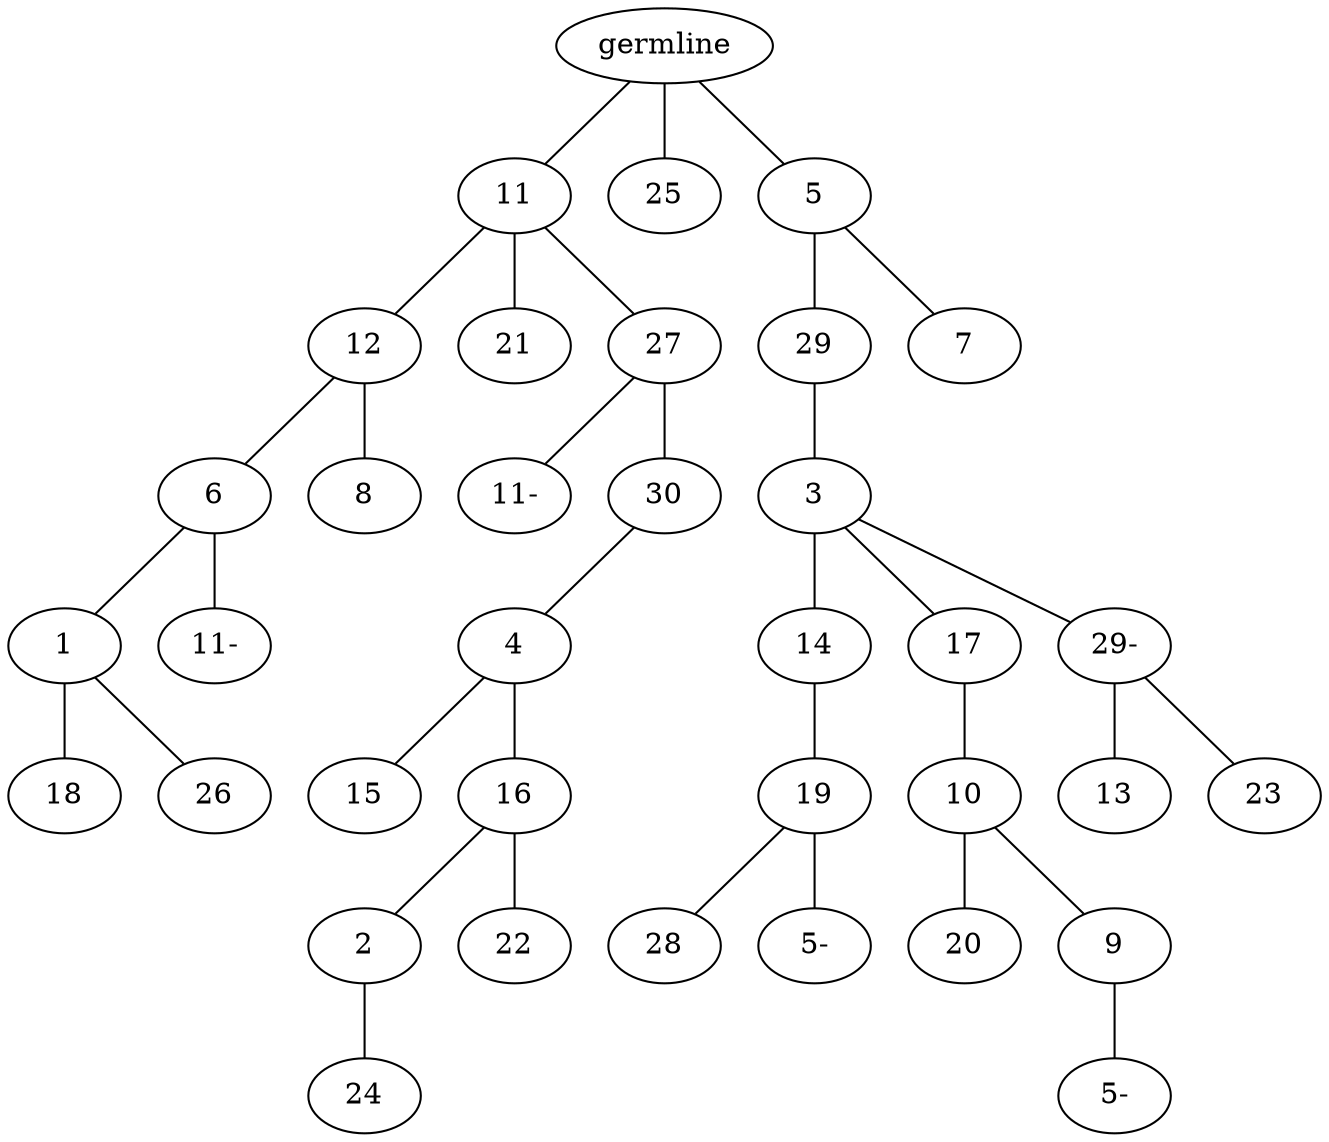 graph tree {
    "139857622629104" [label="germline"];
    "139857613787488" [label="11"];
    "139857619658736" [label="12"];
    "139857619658544" [label="6"];
    "139857619660752" [label="1"];
    "139857619659456" [label="18"];
    "139857619657776" [label="26"];
    "139857619656960" [label="11-"];
    "139857619659648" [label="8"];
    "139857619658256" [label="21"];
    "139857619659984" [label="27"];
    "139857619658688" [label="11-"];
    "139857606829440" [label="30"];
    "139857606828192" [label="4"];
    "139857606830784" [label="15"];
    "139857606831120" [label="16"];
    "139857606831792" [label="2"];
    "139857606828672" [label="24"];
    "139857606831696" [label="22"];
    "139857619657536" [label="25"];
    "139857619658976" [label="5"];
    "139857606830928" [label="29"];
    "139857606828144" [label="3"];
    "139857606828960" [label="14"];
    "139857606831408" [label="19"];
    "139857606830400" [label="28"];
    "139857606830496" [label="5-"];
    "139857606829920" [label="17"];
    "139857606832080" [label="10"];
    "139857606829392" [label="20"];
    "139857619657104" [label="9"];
    "139857619659600" [label="5-"];
    "139857606831744" [label="29-"];
    "139857606828384" [label="13"];
    "139857606829008" [label="23"];
    "139857606831648" [label="7"];
    "139857622629104" -- "139857613787488";
    "139857622629104" -- "139857619657536";
    "139857622629104" -- "139857619658976";
    "139857613787488" -- "139857619658736";
    "139857613787488" -- "139857619658256";
    "139857613787488" -- "139857619659984";
    "139857619658736" -- "139857619658544";
    "139857619658736" -- "139857619659648";
    "139857619658544" -- "139857619660752";
    "139857619658544" -- "139857619656960";
    "139857619660752" -- "139857619659456";
    "139857619660752" -- "139857619657776";
    "139857619659984" -- "139857619658688";
    "139857619659984" -- "139857606829440";
    "139857606829440" -- "139857606828192";
    "139857606828192" -- "139857606830784";
    "139857606828192" -- "139857606831120";
    "139857606831120" -- "139857606831792";
    "139857606831120" -- "139857606831696";
    "139857606831792" -- "139857606828672";
    "139857619658976" -- "139857606830928";
    "139857619658976" -- "139857606831648";
    "139857606830928" -- "139857606828144";
    "139857606828144" -- "139857606828960";
    "139857606828144" -- "139857606829920";
    "139857606828144" -- "139857606831744";
    "139857606828960" -- "139857606831408";
    "139857606831408" -- "139857606830400";
    "139857606831408" -- "139857606830496";
    "139857606829920" -- "139857606832080";
    "139857606832080" -- "139857606829392";
    "139857606832080" -- "139857619657104";
    "139857619657104" -- "139857619659600";
    "139857606831744" -- "139857606828384";
    "139857606831744" -- "139857606829008";
}
